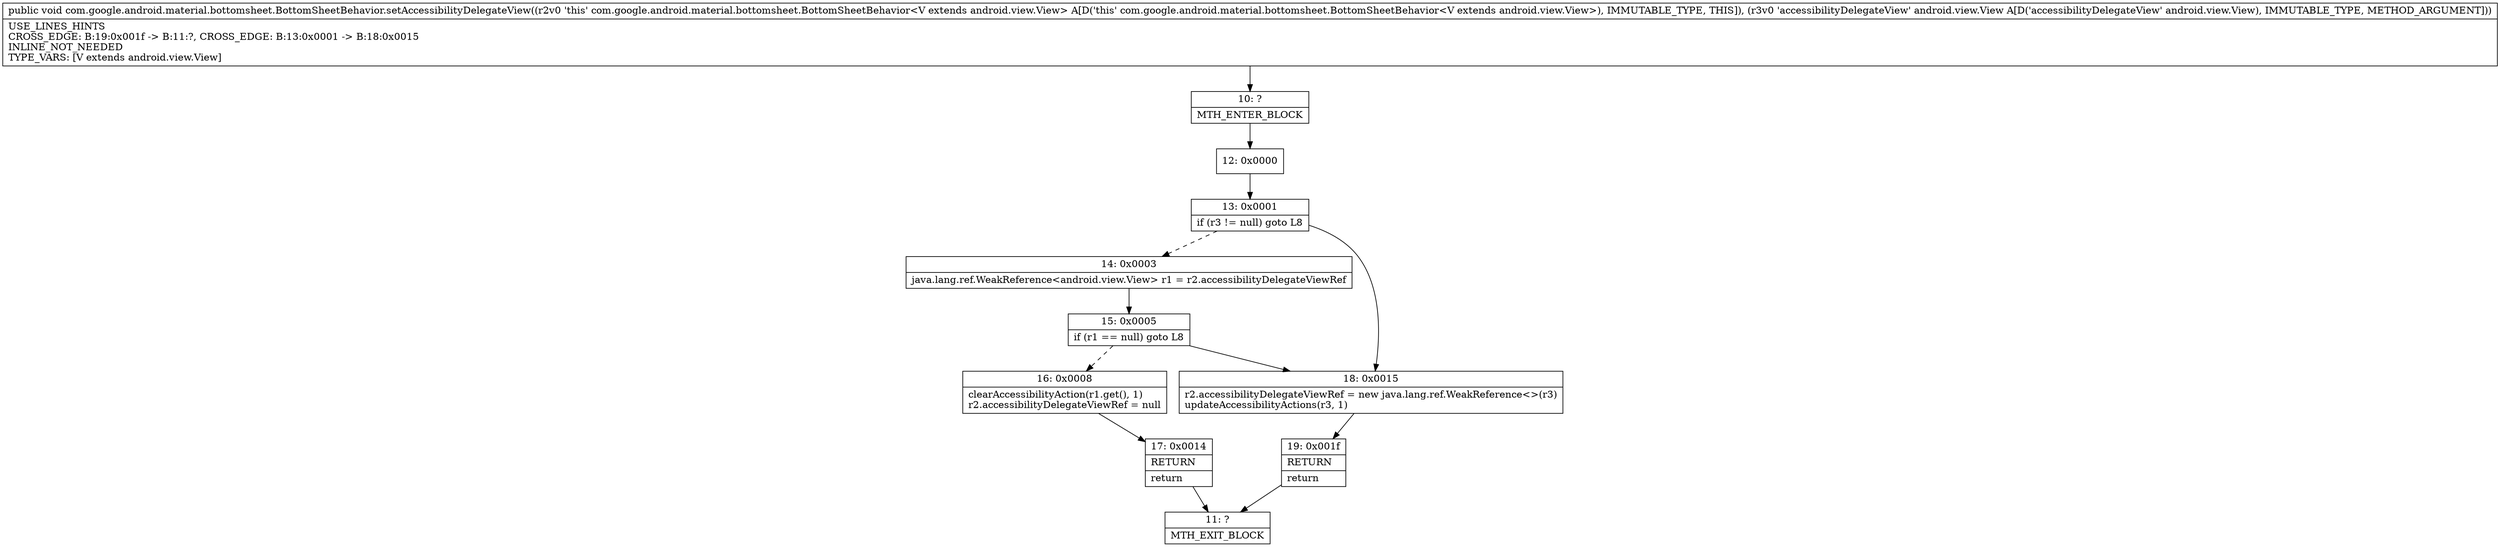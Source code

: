 digraph "CFG forcom.google.android.material.bottomsheet.BottomSheetBehavior.setAccessibilityDelegateView(Landroid\/view\/View;)V" {
Node_10 [shape=record,label="{10\:\ ?|MTH_ENTER_BLOCK\l}"];
Node_12 [shape=record,label="{12\:\ 0x0000}"];
Node_13 [shape=record,label="{13\:\ 0x0001|if (r3 != null) goto L8\l}"];
Node_14 [shape=record,label="{14\:\ 0x0003|java.lang.ref.WeakReference\<android.view.View\> r1 = r2.accessibilityDelegateViewRef\l}"];
Node_15 [shape=record,label="{15\:\ 0x0005|if (r1 == null) goto L8\l}"];
Node_16 [shape=record,label="{16\:\ 0x0008|clearAccessibilityAction(r1.get(), 1)\lr2.accessibilityDelegateViewRef = null\l}"];
Node_17 [shape=record,label="{17\:\ 0x0014|RETURN\l|return\l}"];
Node_11 [shape=record,label="{11\:\ ?|MTH_EXIT_BLOCK\l}"];
Node_18 [shape=record,label="{18\:\ 0x0015|r2.accessibilityDelegateViewRef = new java.lang.ref.WeakReference\<\>(r3)\lupdateAccessibilityActions(r3, 1)\l}"];
Node_19 [shape=record,label="{19\:\ 0x001f|RETURN\l|return\l}"];
MethodNode[shape=record,label="{public void com.google.android.material.bottomsheet.BottomSheetBehavior.setAccessibilityDelegateView((r2v0 'this' com.google.android.material.bottomsheet.BottomSheetBehavior\<V extends android.view.View\> A[D('this' com.google.android.material.bottomsheet.BottomSheetBehavior\<V extends android.view.View\>), IMMUTABLE_TYPE, THIS]), (r3v0 'accessibilityDelegateView' android.view.View A[D('accessibilityDelegateView' android.view.View), IMMUTABLE_TYPE, METHOD_ARGUMENT]))  | USE_LINES_HINTS\lCROSS_EDGE: B:19:0x001f \-\> B:11:?, CROSS_EDGE: B:13:0x0001 \-\> B:18:0x0015\lINLINE_NOT_NEEDED\lTYPE_VARS: [V extends android.view.View]\l}"];
MethodNode -> Node_10;Node_10 -> Node_12;
Node_12 -> Node_13;
Node_13 -> Node_14[style=dashed];
Node_13 -> Node_18;
Node_14 -> Node_15;
Node_15 -> Node_16[style=dashed];
Node_15 -> Node_18;
Node_16 -> Node_17;
Node_17 -> Node_11;
Node_18 -> Node_19;
Node_19 -> Node_11;
}

